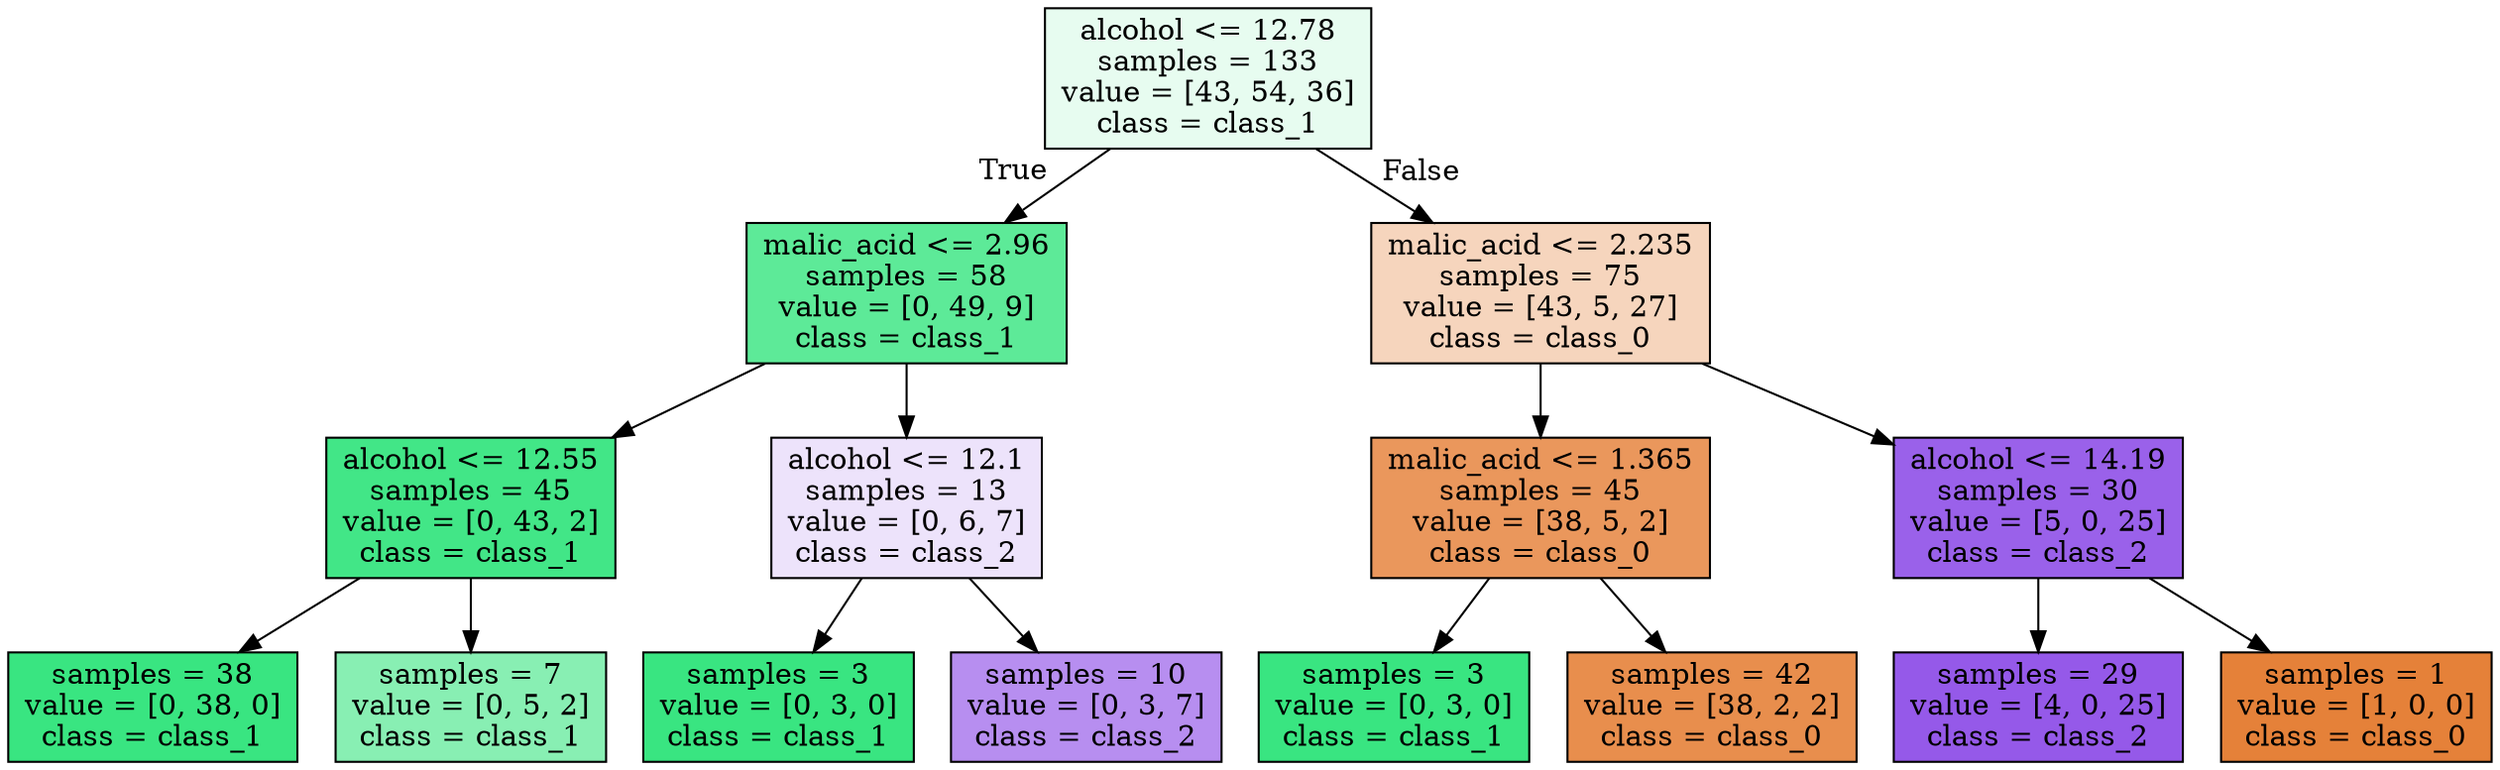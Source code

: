 digraph Tree {
node [shape=box, style="filled", color="black"] ;
0 [label="alcohol <= 12.78\nsamples = 133\nvalue = [43, 54, 36]\nclass = class_1", fillcolor="#e7fcf0"] ;
1 [label="malic_acid <= 2.96\nsamples = 58\nvalue = [0, 49, 9]\nclass = class_1", fillcolor="#5dea98"] ;
0 -> 1 [labeldistance=2.5, labelangle=45, headlabel="True"] ;
2 [label="alcohol <= 12.55\nsamples = 45\nvalue = [0, 43, 2]\nclass = class_1", fillcolor="#42e687"] ;
1 -> 2 ;
3 [label="samples = 38\nvalue = [0, 38, 0]\nclass = class_1", fillcolor="#39e581"] ;
2 -> 3 ;
4 [label="samples = 7\nvalue = [0, 5, 2]\nclass = class_1", fillcolor="#88efb3"] ;
2 -> 4 ;
5 [label="alcohol <= 12.1\nsamples = 13\nvalue = [0, 6, 7]\nclass = class_2", fillcolor="#ede3fb"] ;
1 -> 5 ;
6 [label="samples = 3\nvalue = [0, 3, 0]\nclass = class_1", fillcolor="#39e581"] ;
5 -> 6 ;
7 [label="samples = 10\nvalue = [0, 3, 7]\nclass = class_2", fillcolor="#b78ef0"] ;
5 -> 7 ;
8 [label="malic_acid <= 2.235\nsamples = 75\nvalue = [43, 5, 27]\nclass = class_0", fillcolor="#f6d5bd"] ;
0 -> 8 [labeldistance=2.5, labelangle=-45, headlabel="False"] ;
9 [label="malic_acid <= 1.365\nsamples = 45\nvalue = [38, 5, 2]\nclass = class_0", fillcolor="#ea975c"] ;
8 -> 9 ;
10 [label="samples = 3\nvalue = [0, 3, 0]\nclass = class_1", fillcolor="#39e581"] ;
9 -> 10 ;
11 [label="samples = 42\nvalue = [38, 2, 2]\nclass = class_0", fillcolor="#e88e4d"] ;
9 -> 11 ;
12 [label="alcohol <= 14.19\nsamples = 30\nvalue = [5, 0, 25]\nclass = class_2", fillcolor="#9a61ea"] ;
8 -> 12 ;
13 [label="samples = 29\nvalue = [4, 0, 25]\nclass = class_2", fillcolor="#9559e9"] ;
12 -> 13 ;
14 [label="samples = 1\nvalue = [1, 0, 0]\nclass = class_0", fillcolor="#e58139"] ;
12 -> 14 ;
}

